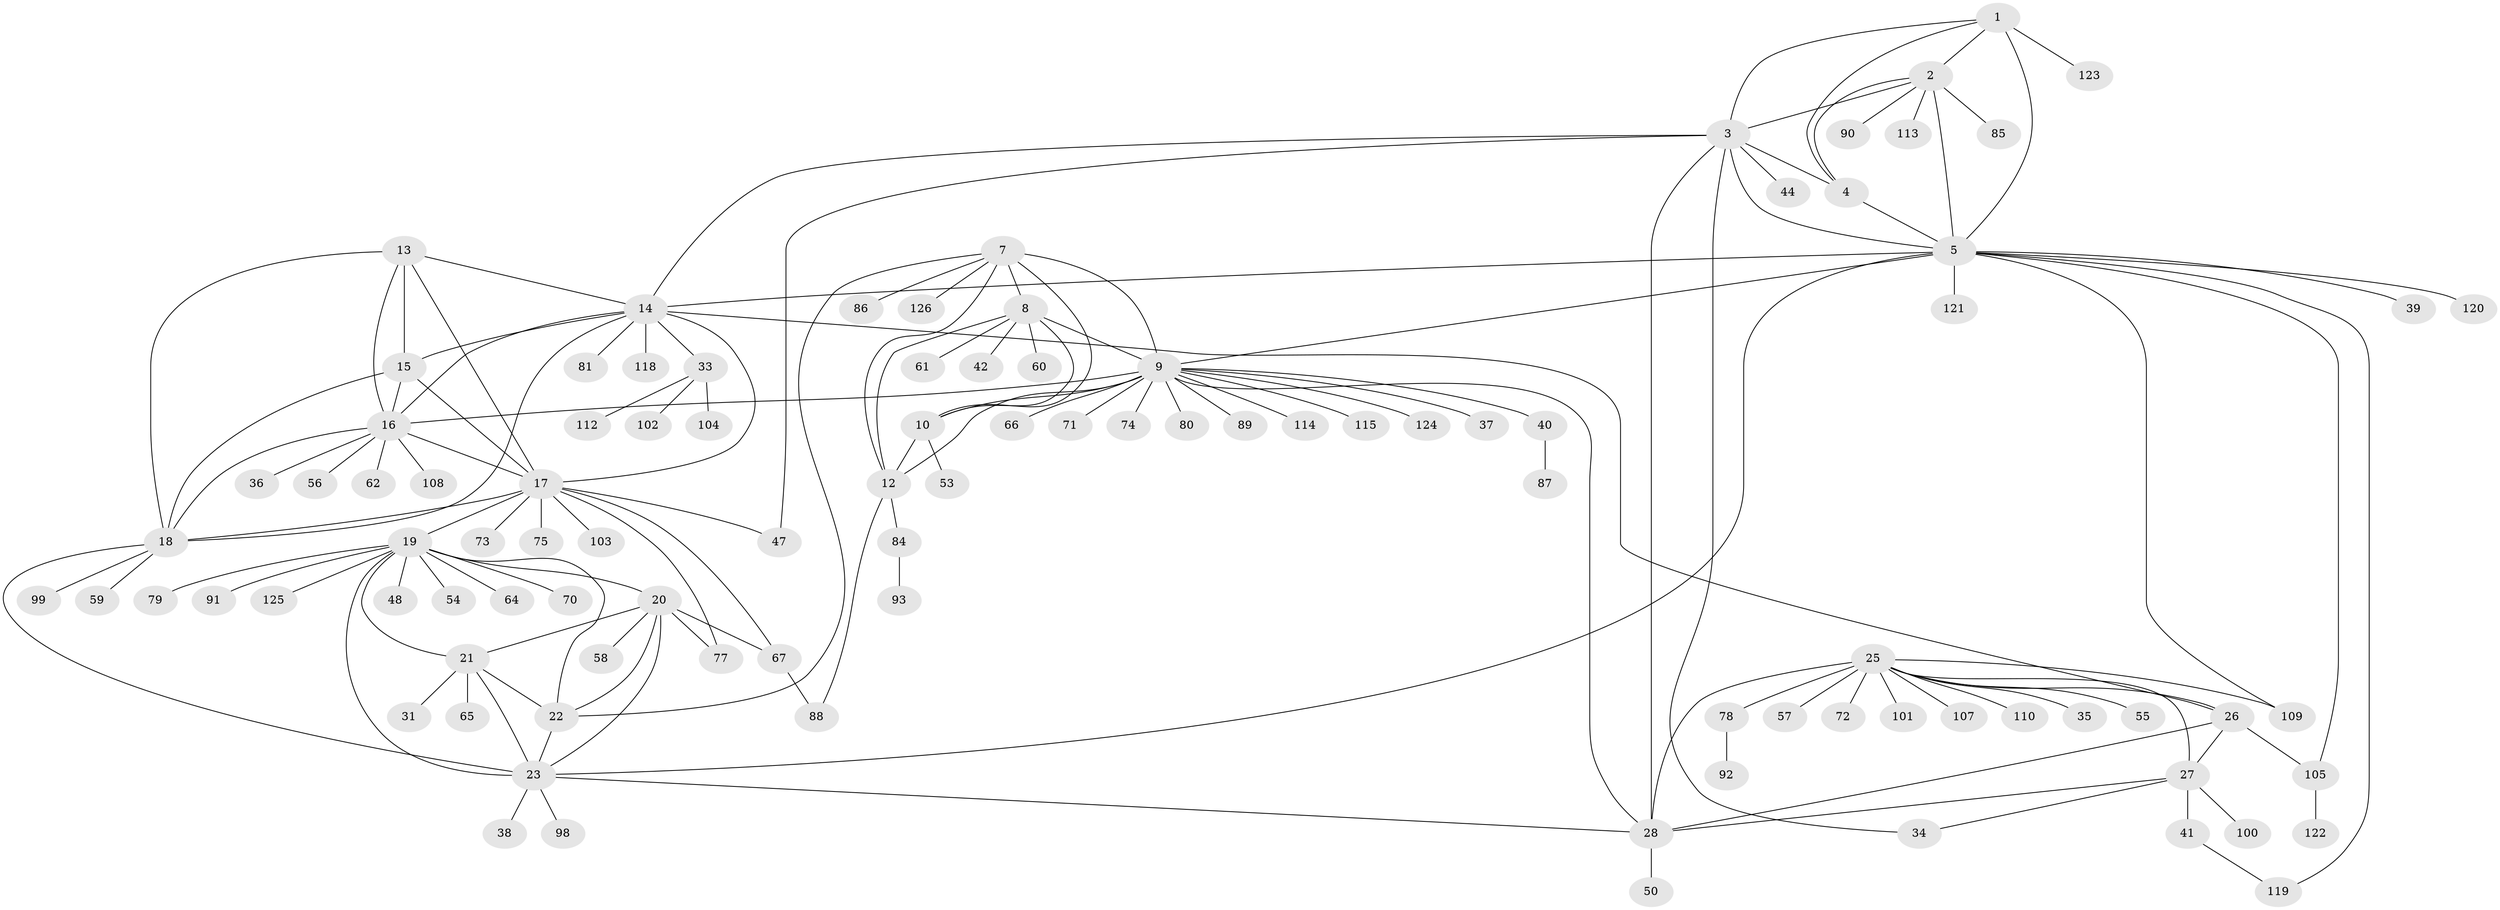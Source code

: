 // original degree distribution, {7: 0.03968253968253968, 9: 0.03968253968253968, 11: 0.03968253968253968, 5: 0.015873015873015872, 10: 0.023809523809523808, 8: 0.047619047619047616, 12: 0.007936507936507936, 6: 0.015873015873015872, 13: 0.007936507936507936, 1: 0.6031746031746031, 3: 0.047619047619047616, 2: 0.1111111111111111}
// Generated by graph-tools (version 1.1) at 2025/42/03/06/25 10:42:13]
// undirected, 100 vertices, 146 edges
graph export_dot {
graph [start="1"]
  node [color=gray90,style=filled];
  1 [super="+106"];
  2 [super="+116"];
  3 [super="+111"];
  4;
  5 [super="+6"];
  7;
  8;
  9 [super="+11"];
  10 [super="+82"];
  12 [super="+68"];
  13 [super="+83"];
  14 [super="+69"];
  15 [super="+49"];
  16 [super="+46"];
  17 [super="+95"];
  18 [super="+52"];
  19 [super="+24"];
  20 [super="+94"];
  21 [super="+51"];
  22 [super="+96"];
  23 [super="+76"];
  25 [super="+30"];
  26;
  27 [super="+32"];
  28 [super="+29"];
  31;
  33 [super="+43"];
  34 [super="+63"];
  35;
  36;
  37;
  38;
  39;
  40 [super="+45"];
  41;
  42;
  44;
  47;
  48;
  50;
  53;
  54;
  55;
  56;
  57;
  58;
  59;
  60;
  61;
  62;
  64;
  65;
  66;
  67;
  70 [super="+97"];
  71;
  72;
  73;
  74;
  75;
  77;
  78;
  79;
  80;
  81;
  84;
  85;
  86;
  87;
  88;
  89;
  90;
  91;
  92;
  93;
  98;
  99;
  100;
  101;
  102;
  103;
  104;
  105;
  107;
  108;
  109;
  110;
  112;
  113;
  114 [super="+117"];
  115;
  118;
  119;
  120;
  121;
  122;
  123;
  124;
  125;
  126;
  1 -- 2;
  1 -- 3;
  1 -- 4;
  1 -- 5 [weight=2];
  1 -- 123;
  2 -- 3;
  2 -- 4;
  2 -- 5 [weight=2];
  2 -- 85;
  2 -- 90;
  2 -- 113;
  3 -- 4;
  3 -- 5 [weight=2];
  3 -- 28;
  3 -- 34;
  3 -- 44;
  3 -- 47;
  3 -- 14;
  4 -- 5 [weight=2];
  5 -- 39;
  5 -- 120;
  5 -- 121;
  5 -- 105;
  5 -- 109;
  5 -- 14;
  5 -- 119;
  5 -- 23;
  5 -- 9;
  7 -- 8;
  7 -- 9 [weight=2];
  7 -- 10;
  7 -- 12;
  7 -- 22;
  7 -- 86;
  7 -- 126;
  8 -- 9 [weight=2];
  8 -- 10;
  8 -- 12;
  8 -- 42;
  8 -- 60;
  8 -- 61;
  9 -- 10 [weight=2];
  9 -- 12 [weight=2];
  9 -- 16;
  9 -- 37;
  9 -- 40;
  9 -- 71;
  9 -- 80;
  9 -- 89;
  9 -- 66;
  9 -- 74;
  9 -- 28;
  9 -- 114;
  9 -- 115;
  9 -- 124;
  10 -- 12;
  10 -- 53;
  12 -- 88;
  12 -- 84;
  13 -- 14;
  13 -- 15;
  13 -- 16;
  13 -- 17;
  13 -- 18;
  14 -- 15;
  14 -- 16;
  14 -- 17;
  14 -- 18;
  14 -- 26;
  14 -- 33;
  14 -- 81;
  14 -- 118;
  15 -- 16;
  15 -- 17;
  15 -- 18;
  16 -- 17;
  16 -- 18;
  16 -- 36;
  16 -- 56;
  16 -- 62;
  16 -- 108;
  17 -- 18;
  17 -- 19;
  17 -- 47;
  17 -- 67;
  17 -- 73;
  17 -- 75;
  17 -- 77;
  17 -- 103;
  18 -- 59;
  18 -- 99;
  18 -- 23;
  19 -- 20 [weight=2];
  19 -- 21 [weight=2];
  19 -- 22 [weight=2];
  19 -- 23 [weight=2];
  19 -- 64;
  19 -- 79;
  19 -- 70;
  19 -- 48;
  19 -- 54;
  19 -- 91;
  19 -- 125;
  20 -- 21;
  20 -- 22;
  20 -- 23;
  20 -- 58;
  20 -- 67;
  20 -- 77;
  21 -- 22;
  21 -- 23;
  21 -- 31;
  21 -- 65;
  22 -- 23;
  23 -- 28;
  23 -- 38;
  23 -- 98;
  25 -- 26 [weight=2];
  25 -- 27 [weight=2];
  25 -- 28 [weight=4];
  25 -- 35;
  25 -- 55;
  25 -- 57;
  25 -- 101;
  25 -- 109;
  25 -- 110;
  25 -- 78;
  25 -- 72;
  25 -- 107;
  26 -- 27;
  26 -- 28 [weight=2];
  26 -- 105;
  27 -- 28 [weight=2];
  27 -- 34;
  27 -- 41;
  27 -- 100;
  28 -- 50;
  33 -- 112;
  33 -- 104;
  33 -- 102;
  40 -- 87;
  41 -- 119;
  67 -- 88;
  78 -- 92;
  84 -- 93;
  105 -- 122;
}

